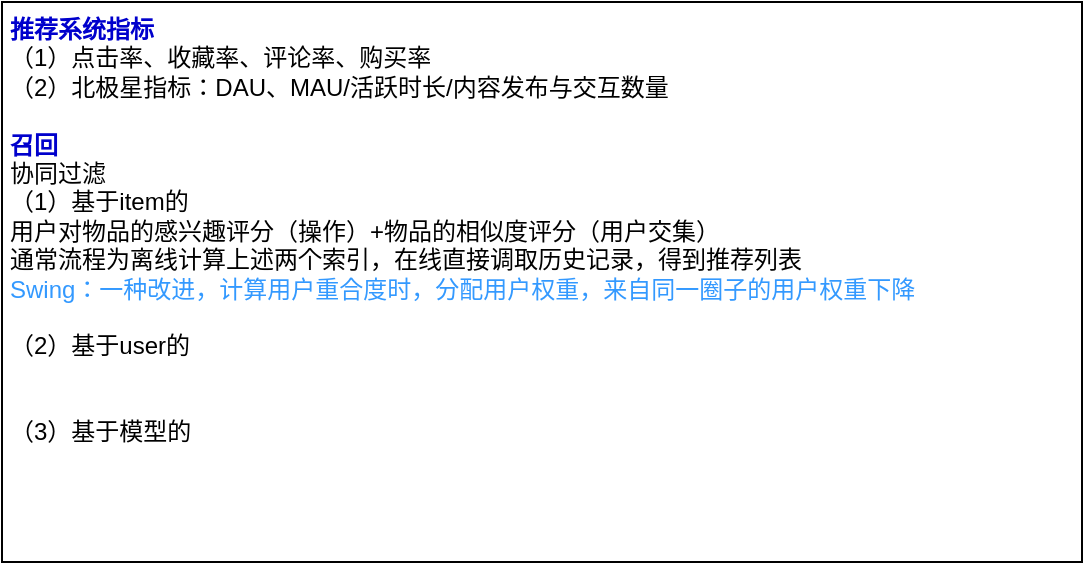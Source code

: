 <mxfile version="24.7.8">
  <diagram name="第 1 页" id="AiaPfwQ8ZB_q4ICawF4f">
    <mxGraphModel dx="1192" dy="433" grid="1" gridSize="10" guides="1" tooltips="1" connect="1" arrows="1" fold="1" page="0" pageScale="1" pageWidth="827" pageHeight="1169" math="0" shadow="0">
      <root>
        <mxCell id="0" />
        <mxCell id="1" parent="0" />
        <mxCell id="HHJjZqQia4V-BNCQ1dfP-1" value="&lt;font color=&quot;#0000cc&quot;&gt;&lt;b&gt;推荐系统指标&lt;/b&gt;&lt;/font&gt;&lt;div&gt;（1）点击率、收藏率、评论率、购买率&lt;/div&gt;&lt;div&gt;（2）北极星指标：DAU、MAU/活跃时长/内容发布与交互数量&lt;/div&gt;&lt;div&gt;&lt;br&gt;&lt;/div&gt;&lt;div&gt;&lt;font color=&quot;#0000cc&quot;&gt;&lt;b&gt;召回&lt;/b&gt;&lt;/font&gt;&lt;/div&gt;&lt;div&gt;协同过滤&lt;/div&gt;&lt;div&gt;（1）基于item的&lt;/div&gt;&lt;div&gt;用户对物品的感兴趣评分（操作）+物品的相似度评分（用户交集）&lt;/div&gt;&lt;div&gt;通常流程为离线计算上述两个索引，在线直接调取历史记录，得到推荐列表&lt;/div&gt;&lt;div&gt;&lt;font color=&quot;#3399ff&quot;&gt;Swing：一种改进，计算用户重合度时，分配用户权重，来自同一圈子的用户权重下降&lt;/font&gt;&lt;/div&gt;&lt;div&gt;&lt;br&gt;&lt;/div&gt;&lt;div&gt;（2）基于user的&lt;/div&gt;&lt;div&gt;&lt;br&gt;&lt;/div&gt;&lt;div&gt;&lt;br&gt;&lt;/div&gt;&lt;div&gt;（3）基于模型的&lt;/div&gt;" style="rounded=0;whiteSpace=wrap;html=1;align=left;verticalAlign=top;spacingLeft=2;" vertex="1" parent="1">
          <mxGeometry x="-220" y="160" width="540" height="280" as="geometry" />
        </mxCell>
      </root>
    </mxGraphModel>
  </diagram>
</mxfile>

